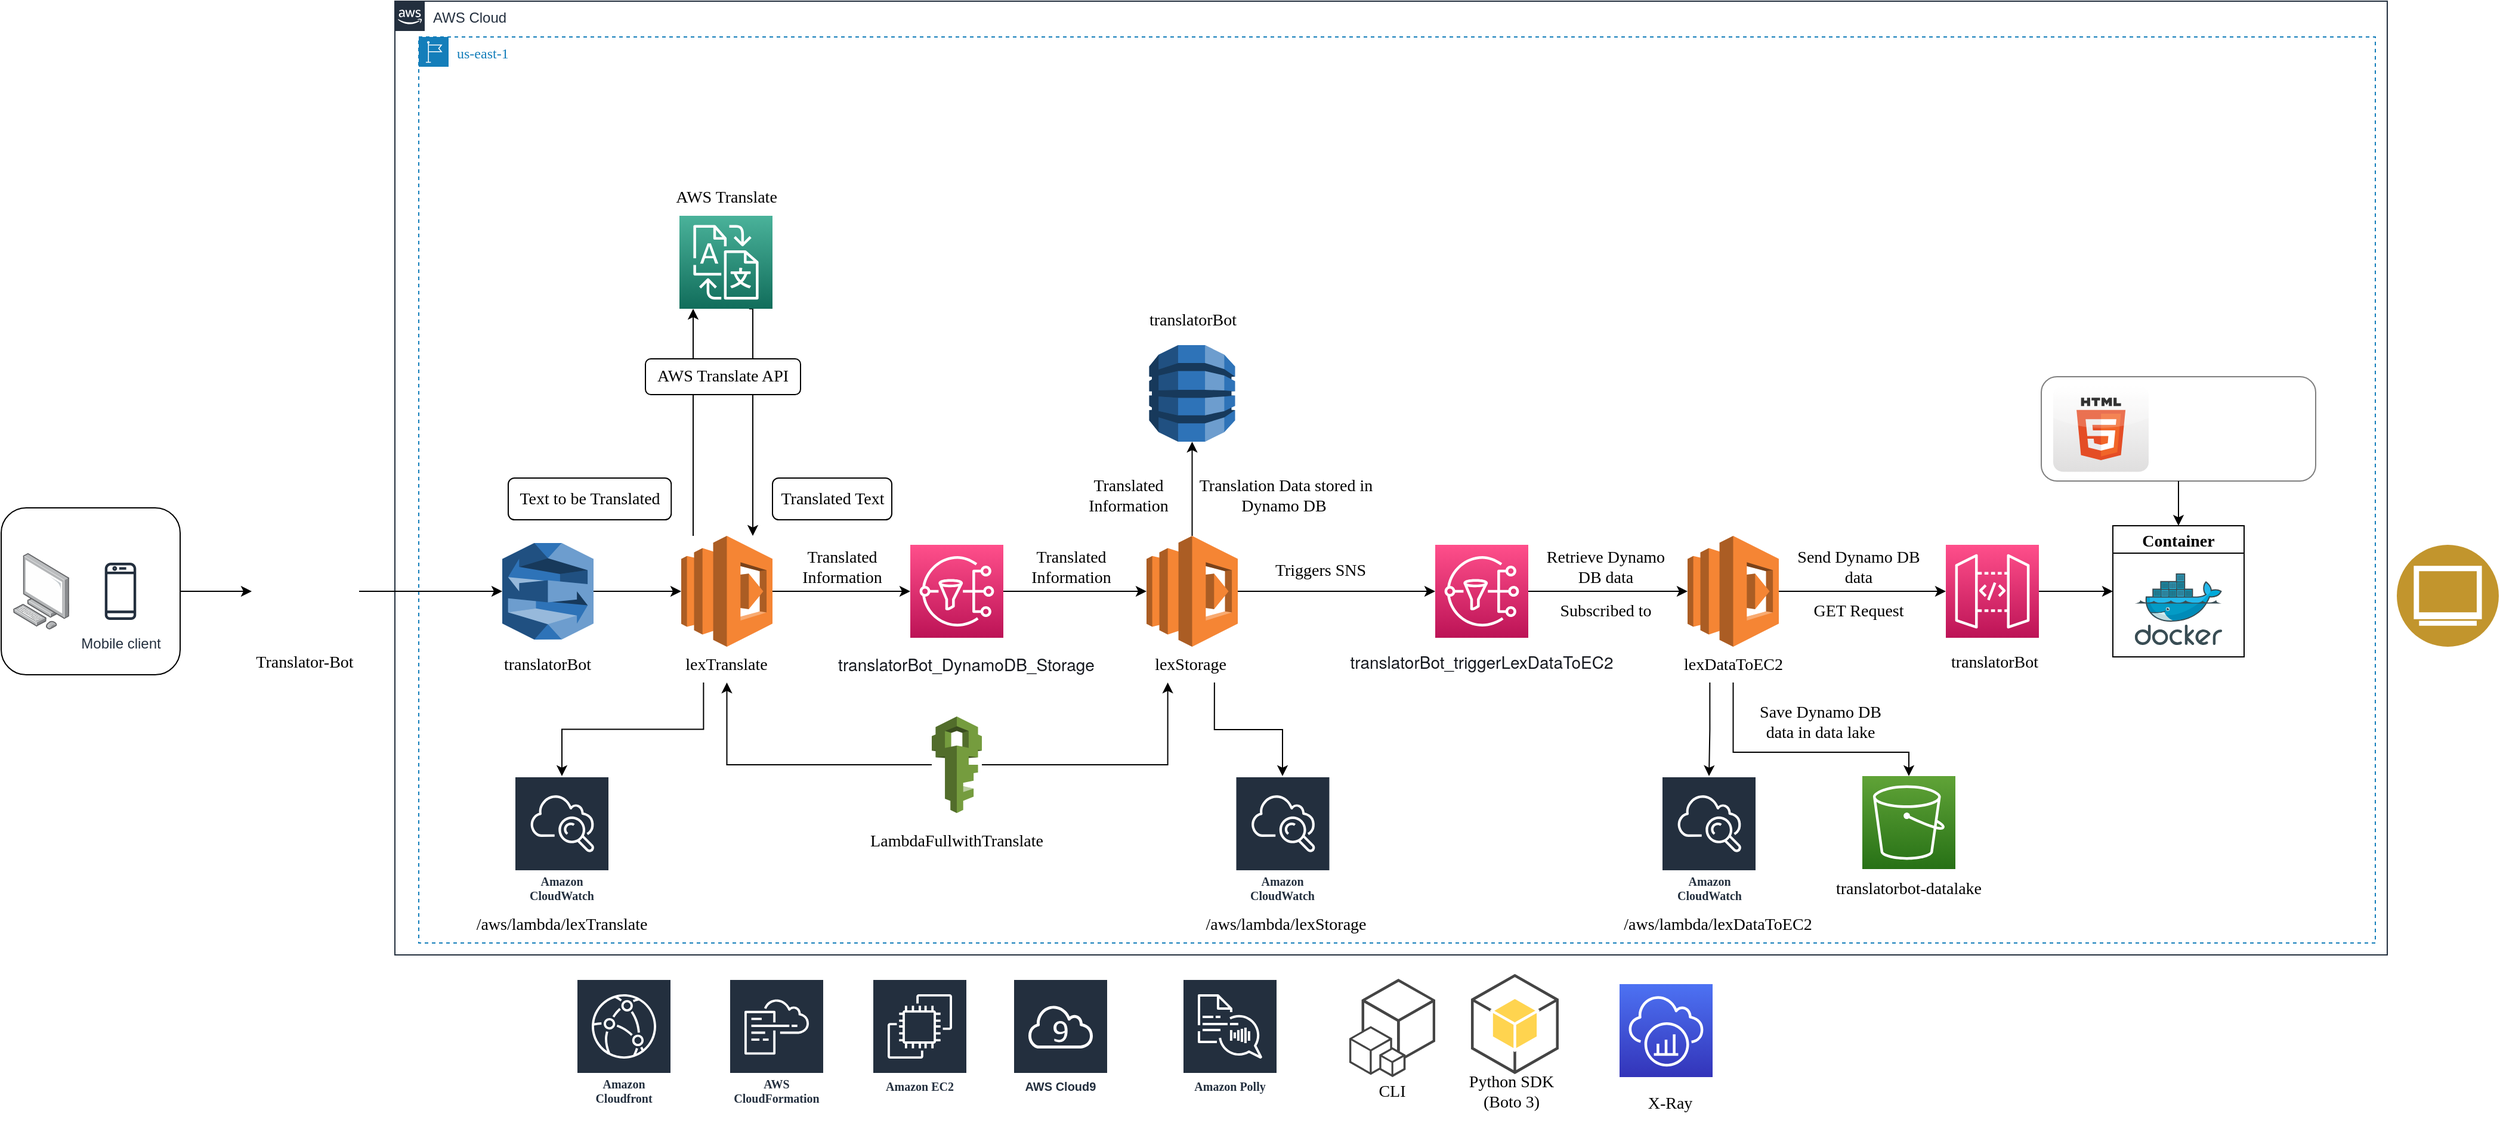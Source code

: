 <mxfile version="16.4.3" type="github">
  <diagram id="Cde-3X-1X5EVj61imLlX" name="Page-1">
    <mxGraphModel dx="1662" dy="762" grid="1" gridSize="10" guides="1" tooltips="1" connect="1" arrows="1" fold="1" page="1" pageScale="1" pageWidth="827" pageHeight="1169" math="0" shadow="0">
      <root>
        <mxCell id="0" />
        <mxCell id="1" parent="0" />
        <mxCell id="EA1YKVZXCybgp4M1fabI-1" value="AWS Cloud" style="points=[[0,0],[0.25,0],[0.5,0],[0.75,0],[1,0],[1,0.25],[1,0.5],[1,0.75],[1,1],[0.75,1],[0.5,1],[0.25,1],[0,1],[0,0.75],[0,0.5],[0,0.25]];outlineConnect=0;gradientColor=none;html=1;whiteSpace=wrap;fontSize=12;fontStyle=0;shape=mxgraph.aws4.group;grIcon=mxgraph.aws4.group_aws_cloud_alt;strokeColor=#232F3E;fillColor=none;verticalAlign=top;align=left;spacingLeft=30;fontColor=#232F3E;dashed=0;" parent="1" vertex="1">
          <mxGeometry x="390" width="1670" height="800" as="geometry" />
        </mxCell>
        <mxCell id="EA1YKVZXCybgp4M1fabI-2" value="us-east-1" style="points=[[0,0],[0.25,0],[0.5,0],[0.75,0],[1,0],[1,0.25],[1,0.5],[1,0.75],[1,1],[0.75,1],[0.5,1],[0.25,1],[0,1],[0,0.75],[0,0.5],[0,0.25]];outlineConnect=0;gradientColor=none;html=1;whiteSpace=wrap;fontSize=12;fontStyle=0;shape=mxgraph.aws4.group;grIcon=mxgraph.aws4.group_region;strokeColor=#147EBA;fillColor=none;verticalAlign=top;align=left;spacingLeft=30;fontColor=#147EBA;dashed=1;fontFamily=Tahoma;" parent="1" vertex="1">
          <mxGeometry x="410" y="30" width="1640" height="760" as="geometry" />
        </mxCell>
        <mxCell id="rzOmGo2VR9fKO25eVvpv-35" value="" style="rounded=1;whiteSpace=wrap;html=1;shadow=0;glass=0;opacity=50;" vertex="1" parent="1">
          <mxGeometry x="1770" y="315" width="230" height="87.5" as="geometry" />
        </mxCell>
        <mxCell id="rzOmGo2VR9fKO25eVvpv-29" value="" style="shape=image;html=1;verticalAlign=top;verticalLabelPosition=bottom;labelBackgroundColor=#ffffff;imageAspect=0;aspect=fixed;image=https://cdn1.iconfinder.com/data/icons/hawcons/32/700035-icon-77-document-file-css-128.png" vertex="1" parent="1">
          <mxGeometry x="1930" y="323.75" width="70" height="70" as="geometry" />
        </mxCell>
        <mxCell id="rzOmGo2VR9fKO25eVvpv-30" value="" style="shape=image;html=1;verticalAlign=top;verticalLabelPosition=bottom;labelBackgroundColor=#ffffff;imageAspect=0;aspect=fixed;image=https://cdn0.iconfinder.com/data/icons/file-names-26/512/27-128.png" vertex="1" parent="1">
          <mxGeometry x="1860" y="323.75" width="70" height="70" as="geometry" />
        </mxCell>
        <mxCell id="rzOmGo2VR9fKO25eVvpv-27" value="" style="dashed=0;outlineConnect=0;html=1;align=center;labelPosition=center;verticalLabelPosition=bottom;verticalAlign=top;shape=mxgraph.webicons.html5;gradientColor=#DFDEDE" vertex="1" parent="1">
          <mxGeometry x="1780" y="322.75" width="80" height="72" as="geometry" />
        </mxCell>
        <mxCell id="rzOmGo2VR9fKO25eVvpv-41" value="" style="edgeStyle=orthogonalEdgeStyle;rounded=0;orthogonalLoop=1;jettySize=auto;html=1;entryX=0.5;entryY=0;entryDx=0;entryDy=0;" edge="1" parent="1" source="rzOmGo2VR9fKO25eVvpv-35" target="UKweu5wvskNlFkjZEGn7-52">
          <mxGeometry relative="1" as="geometry" />
        </mxCell>
        <mxCell id="UKweu5wvskNlFkjZEGn7-3" value="" style="edgeStyle=orthogonalEdgeStyle;rounded=0;orthogonalLoop=1;jettySize=auto;html=1;fontFamily=Tahoma;fontSize=14;" parent="1" source="mrodCyjBKe6o-l9PmYg6-1" target="mrodCyjBKe6o-l9PmYg6-2" edge="1">
          <mxGeometry relative="1" as="geometry" />
        </mxCell>
        <mxCell id="mrodCyjBKe6o-l9PmYg6-1" value="" style="outlineConnect=0;dashed=0;verticalLabelPosition=bottom;verticalAlign=top;align=center;html=1;shape=mxgraph.aws3.lex;fillColor=#2E73B8;gradientColor=none;" parent="1" vertex="1">
          <mxGeometry x="480" y="454.5" width="76.5" height="81" as="geometry" />
        </mxCell>
        <mxCell id="UKweu5wvskNlFkjZEGn7-14" value="" style="edgeStyle=orthogonalEdgeStyle;rounded=0;orthogonalLoop=1;jettySize=auto;html=1;fontFamily=Tahoma;fontSize=14;" parent="1" source="mrodCyjBKe6o-l9PmYg6-2" target="mrodCyjBKe6o-l9PmYg6-4" edge="1">
          <mxGeometry relative="1" as="geometry">
            <Array as="points">
              <mxPoint x="640" y="410" />
              <mxPoint x="640" y="410" />
            </Array>
            <mxPoint x="640" y="378" as="targetPoint" />
          </mxGeometry>
        </mxCell>
        <mxCell id="UKweu5wvskNlFkjZEGn7-23" style="edgeStyle=orthogonalEdgeStyle;rounded=0;orthogonalLoop=1;jettySize=auto;html=1;fontFamily=Tahoma;fontSize=14;entryX=0;entryY=0.5;entryDx=0;entryDy=0;entryPerimeter=0;" parent="1" source="mrodCyjBKe6o-l9PmYg6-2" target="UKweu5wvskNlFkjZEGn7-4" edge="1">
          <mxGeometry relative="1" as="geometry" />
        </mxCell>
        <mxCell id="mrodCyjBKe6o-l9PmYg6-2" value="" style="outlineConnect=0;dashed=0;verticalLabelPosition=bottom;verticalAlign=top;align=center;html=1;shape=mxgraph.aws3.lambda;fillColor=#F58534;gradientColor=none;" parent="1" vertex="1">
          <mxGeometry x="630" y="448.5" width="76.5" height="93" as="geometry" />
        </mxCell>
        <mxCell id="UKweu5wvskNlFkjZEGn7-17" value="" style="edgeStyle=orthogonalEdgeStyle;rounded=0;orthogonalLoop=1;jettySize=auto;html=1;fontFamily=Tahoma;fontSize=14;exitX=0.75;exitY=1;exitDx=0;exitDy=0;exitPerimeter=0;" parent="1" source="mrodCyjBKe6o-l9PmYg6-4" target="mrodCyjBKe6o-l9PmYg6-2" edge="1">
          <mxGeometry relative="1" as="geometry">
            <Array as="points">
              <mxPoint x="690" y="258" />
            </Array>
            <mxPoint x="690" y="378" as="sourcePoint" />
          </mxGeometry>
        </mxCell>
        <mxCell id="mrodCyjBKe6o-l9PmYg6-4" value="" style="sketch=0;points=[[0,0,0],[0.25,0,0],[0.5,0,0],[0.75,0,0],[1,0,0],[0,1,0],[0.25,1,0],[0.5,1,0],[0.75,1,0],[1,1,0],[0,0.25,0],[0,0.5,0],[0,0.75,0],[1,0.25,0],[1,0.5,0],[1,0.75,0]];outlineConnect=0;fontColor=#232F3E;gradientColor=#4AB29A;gradientDirection=north;fillColor=#116D5B;strokeColor=#ffffff;dashed=0;verticalLabelPosition=bottom;verticalAlign=top;align=center;html=1;fontSize=12;fontStyle=0;aspect=fixed;shape=mxgraph.aws4.resourceIcon;resIcon=mxgraph.aws4.translate;" parent="1" vertex="1">
          <mxGeometry x="628.5" y="180" width="78" height="78" as="geometry" />
        </mxCell>
        <mxCell id="sKFou9yZOoE1EBQb0Xwh-3" style="edgeStyle=orthogonalEdgeStyle;rounded=0;orthogonalLoop=1;jettySize=auto;html=1;exitX=0.25;exitY=1;exitDx=0;exitDy=0;" parent="1" source="UKweu5wvskNlFkjZEGn7-1" target="UKweu5wvskNlFkjZEGn7-35" edge="1">
          <mxGeometry relative="1" as="geometry" />
        </mxCell>
        <mxCell id="UKweu5wvskNlFkjZEGn7-1" value="lexTranslate" style="text;html=1;strokeColor=none;fillColor=none;align=center;verticalAlign=middle;whiteSpace=wrap;rounded=0;fontFamily=Tahoma;fontStyle=0;fontSize=14;" parent="1" vertex="1">
          <mxGeometry x="629.13" y="541.5" width="78.25" height="30" as="geometry" />
        </mxCell>
        <mxCell id="UKweu5wvskNlFkjZEGn7-2" value="translatorBot" style="text;html=1;strokeColor=none;fillColor=none;align=center;verticalAlign=middle;whiteSpace=wrap;rounded=0;fontFamily=Tahoma;fontStyle=0;fontSize=14;" parent="1" vertex="1">
          <mxGeometry x="479.12" y="541.5" width="78.25" height="30" as="geometry" />
        </mxCell>
        <mxCell id="UKweu5wvskNlFkjZEGn7-27" value="" style="edgeStyle=orthogonalEdgeStyle;rounded=0;orthogonalLoop=1;jettySize=auto;html=1;fontFamily=Tahoma;fontSize=14;" parent="1" source="UKweu5wvskNlFkjZEGn7-4" target="UKweu5wvskNlFkjZEGn7-26" edge="1">
          <mxGeometry relative="1" as="geometry" />
        </mxCell>
        <mxCell id="UKweu5wvskNlFkjZEGn7-4" value="" style="sketch=0;points=[[0,0,0],[0.25,0,0],[0.5,0,0],[0.75,0,0],[1,0,0],[0,1,0],[0.25,1,0],[0.5,1,0],[0.75,1,0],[1,1,0],[0,0.25,0],[0,0.5,0],[0,0.75,0],[1,0.25,0],[1,0.5,0],[1,0.75,0]];outlineConnect=0;fontColor=#232F3E;gradientColor=#FF4F8B;gradientDirection=north;fillColor=#BC1356;strokeColor=#ffffff;dashed=0;verticalLabelPosition=bottom;verticalAlign=top;align=center;html=1;fontSize=12;fontStyle=0;aspect=fixed;shape=mxgraph.aws4.resourceIcon;resIcon=mxgraph.aws4.sns;fontFamily=Tahoma;" parent="1" vertex="1">
          <mxGeometry x="822" y="456" width="78" height="78" as="geometry" />
        </mxCell>
        <mxCell id="UKweu5wvskNlFkjZEGn7-11" value="" style="edgeStyle=orthogonalEdgeStyle;rounded=0;orthogonalLoop=1;jettySize=auto;html=1;fontFamily=Tahoma;fontSize=14;" parent="1" source="UKweu5wvskNlFkjZEGn7-7" target="UKweu5wvskNlFkjZEGn7-1" edge="1">
          <mxGeometry relative="1" as="geometry" />
        </mxCell>
        <mxCell id="UKweu5wvskNlFkjZEGn7-33" style="edgeStyle=orthogonalEdgeStyle;rounded=0;orthogonalLoop=1;jettySize=auto;html=1;entryX=0.25;entryY=1;entryDx=0;entryDy=0;fontFamily=Tahoma;fontSize=14;" parent="1" source="UKweu5wvskNlFkjZEGn7-7" target="UKweu5wvskNlFkjZEGn7-31" edge="1">
          <mxGeometry relative="1" as="geometry" />
        </mxCell>
        <mxCell id="UKweu5wvskNlFkjZEGn7-7" value="" style="outlineConnect=0;dashed=0;verticalLabelPosition=bottom;verticalAlign=top;align=center;html=1;shape=mxgraph.aws3.iam;fillColor=#759C3E;gradientColor=none;fontFamily=Tahoma;fontSize=14;" parent="1" vertex="1">
          <mxGeometry x="840" y="600" width="42" height="81" as="geometry" />
        </mxCell>
        <mxCell id="UKweu5wvskNlFkjZEGn7-10" value="LambdaFullwithTranslate" style="text;html=1;strokeColor=none;fillColor=none;align=center;verticalAlign=middle;whiteSpace=wrap;rounded=0;fontFamily=Tahoma;fontStyle=0;fontSize=14;" parent="1" vertex="1">
          <mxGeometry x="821.75" y="690" width="78.25" height="30" as="geometry" />
        </mxCell>
        <mxCell id="UKweu5wvskNlFkjZEGn7-12" value="" style="outlineConnect=0;dashed=0;verticalLabelPosition=bottom;verticalAlign=top;align=center;html=1;shape=mxgraph.aws3.dynamo_db;fillColor=#2E73B8;gradientColor=none;fontFamily=Tahoma;fontSize=14;" parent="1" vertex="1">
          <mxGeometry x="1022.25" y="288.5" width="72" height="81" as="geometry" />
        </mxCell>
        <mxCell id="UKweu5wvskNlFkjZEGn7-13" value="AWS Translate" style="text;html=1;strokeColor=none;fillColor=none;align=center;verticalAlign=middle;whiteSpace=wrap;rounded=0;fontFamily=Tahoma;fontStyle=0;fontSize=14;" parent="1" vertex="1">
          <mxGeometry x="621.63" y="150" width="91.75" height="30" as="geometry" />
        </mxCell>
        <mxCell id="UKweu5wvskNlFkjZEGn7-21" value="Translated Text" style="rounded=1;whiteSpace=wrap;html=1;fontFamily=Tahoma;fontSize=14;" parent="1" vertex="1">
          <mxGeometry x="706.5" y="400" width="100" height="35" as="geometry" />
        </mxCell>
        <mxCell id="UKweu5wvskNlFkjZEGn7-22" value="Text to be Translated" style="rounded=1;whiteSpace=wrap;html=1;fontFamily=Tahoma;fontSize=14;" parent="1" vertex="1">
          <mxGeometry x="485.01" y="400" width="136.62" height="35" as="geometry" />
        </mxCell>
        <mxCell id="UKweu5wvskNlFkjZEGn7-25" value="Translated &lt;br&gt;Information" style="text;html=1;strokeColor=none;fillColor=none;align=center;verticalAlign=middle;whiteSpace=wrap;rounded=0;fontFamily=Tahoma;fontStyle=0;fontSize=14;" parent="1" vertex="1">
          <mxGeometry x="690" y="460" width="150" height="30" as="geometry" />
        </mxCell>
        <mxCell id="rzOmGo2VR9fKO25eVvpv-19" value="" style="edgeStyle=orthogonalEdgeStyle;rounded=0;orthogonalLoop=1;jettySize=auto;html=1;entryX=0.5;entryY=1;entryDx=0;entryDy=0;entryPerimeter=0;" edge="1" parent="1" source="UKweu5wvskNlFkjZEGn7-26" target="UKweu5wvskNlFkjZEGn7-12">
          <mxGeometry relative="1" as="geometry" />
        </mxCell>
        <mxCell id="rzOmGo2VR9fKO25eVvpv-45" value="" style="edgeStyle=orthogonalEdgeStyle;rounded=0;orthogonalLoop=1;jettySize=auto;html=1;" edge="1" parent="1" source="UKweu5wvskNlFkjZEGn7-26" target="rzOmGo2VR9fKO25eVvpv-44">
          <mxGeometry relative="1" as="geometry" />
        </mxCell>
        <mxCell id="UKweu5wvskNlFkjZEGn7-26" value="" style="outlineConnect=0;dashed=0;verticalLabelPosition=bottom;verticalAlign=top;align=center;html=1;shape=mxgraph.aws3.lambda;fillColor=#F58534;gradientColor=none;" parent="1" vertex="1">
          <mxGeometry x="1020" y="448.5" width="76.5" height="93" as="geometry" />
        </mxCell>
        <mxCell id="UKweu5wvskNlFkjZEGn7-29" value="&lt;span style=&quot;color: rgb(22 , 25 , 31) ; font-family: &amp;#34;amazon ember&amp;#34; , &amp;#34;helvetica neue&amp;#34; , &amp;#34;roboto&amp;#34; , &amp;#34;arial&amp;#34; , sans-serif ; background-color: rgb(255 , 255 , 255)&quot;&gt;translatorBot_DynamoDB_Storage&lt;/span&gt;" style="text;html=1;strokeColor=none;fillColor=none;align=center;verticalAlign=middle;whiteSpace=wrap;rounded=0;fontFamily=Tahoma;fontStyle=0;fontSize=14;" parent="1" vertex="1">
          <mxGeometry x="829.75" y="541.5" width="78.25" height="30" as="geometry" />
        </mxCell>
        <mxCell id="UKweu5wvskNlFkjZEGn7-30" value="Translated&lt;br&gt;Information" style="text;html=1;strokeColor=none;fillColor=none;align=center;verticalAlign=middle;whiteSpace=wrap;rounded=0;fontFamily=Tahoma;fontStyle=0;fontSize=14;" parent="1" vertex="1">
          <mxGeometry x="882" y="460" width="150" height="30" as="geometry" />
        </mxCell>
        <mxCell id="rzOmGo2VR9fKO25eVvpv-43" value="" style="edgeStyle=orthogonalEdgeStyle;rounded=0;orthogonalLoop=1;jettySize=auto;html=1;exitX=0.75;exitY=1;exitDx=0;exitDy=0;" edge="1" parent="1" source="UKweu5wvskNlFkjZEGn7-31" target="UKweu5wvskNlFkjZEGn7-37">
          <mxGeometry relative="1" as="geometry">
            <Array as="points">
              <mxPoint x="1077" y="611" />
              <mxPoint x="1134" y="611" />
            </Array>
          </mxGeometry>
        </mxCell>
        <mxCell id="UKweu5wvskNlFkjZEGn7-31" value="lexStorage" style="text;html=1;strokeColor=none;fillColor=none;align=center;verticalAlign=middle;whiteSpace=wrap;rounded=0;fontFamily=Tahoma;fontStyle=0;fontSize=14;" parent="1" vertex="1">
          <mxGeometry x="1018.25" y="541.5" width="78.25" height="30" as="geometry" />
        </mxCell>
        <mxCell id="UKweu5wvskNlFkjZEGn7-32" value="Translated&lt;br&gt;Information" style="text;html=1;strokeColor=none;fillColor=none;align=center;verticalAlign=middle;whiteSpace=wrap;rounded=0;fontFamily=Tahoma;fontStyle=0;fontSize=14;" parent="1" vertex="1">
          <mxGeometry x="930" y="400" width="150" height="30" as="geometry" />
        </mxCell>
        <mxCell id="UKweu5wvskNlFkjZEGn7-34" value="translatorBot" style="text;html=1;strokeColor=none;fillColor=none;align=center;verticalAlign=middle;whiteSpace=wrap;rounded=0;fontFamily=Tahoma;fontStyle=0;fontSize=14;" parent="1" vertex="1">
          <mxGeometry x="1020" y="252.5" width="78.25" height="30" as="geometry" />
        </mxCell>
        <mxCell id="UKweu5wvskNlFkjZEGn7-35" value="Amazon CloudWatch" style="sketch=0;outlineConnect=0;fontColor=#232F3E;gradientColor=none;strokeColor=#ffffff;fillColor=#232F3E;dashed=0;verticalLabelPosition=middle;verticalAlign=bottom;align=center;html=1;whiteSpace=wrap;fontSize=10;fontStyle=1;spacing=3;shape=mxgraph.aws4.productIcon;prIcon=mxgraph.aws4.cloudwatch;fontFamily=Tahoma;" parent="1" vertex="1">
          <mxGeometry x="490" y="650" width="80" height="110" as="geometry" />
        </mxCell>
        <mxCell id="UKweu5wvskNlFkjZEGn7-37" value="Amazon CloudWatch" style="sketch=0;outlineConnect=0;fontColor=#232F3E;gradientColor=none;strokeColor=#ffffff;fillColor=#232F3E;dashed=0;verticalLabelPosition=middle;verticalAlign=bottom;align=center;html=1;whiteSpace=wrap;fontSize=10;fontStyle=1;spacing=3;shape=mxgraph.aws4.productIcon;prIcon=mxgraph.aws4.cloudwatch;fontFamily=Tahoma;" parent="1" vertex="1">
          <mxGeometry x="1094.25" y="650" width="80" height="110" as="geometry" />
        </mxCell>
        <mxCell id="UKweu5wvskNlFkjZEGn7-40" value="/aws/lambda/lexTranslate" style="text;html=1;strokeColor=none;fillColor=none;align=center;verticalAlign=middle;whiteSpace=wrap;rounded=0;fontFamily=Tahoma;fontStyle=0;fontSize=14;" parent="1" vertex="1">
          <mxGeometry x="490.88" y="760" width="78.25" height="30" as="geometry" />
        </mxCell>
        <mxCell id="UKweu5wvskNlFkjZEGn7-42" value="/aws/lambda/lexStorage" style="text;html=1;strokeColor=none;fillColor=none;align=center;verticalAlign=middle;whiteSpace=wrap;rounded=0;fontFamily=Tahoma;fontStyle=0;fontSize=14;" parent="1" vertex="1">
          <mxGeometry x="1098.25" y="760" width="78.25" height="30" as="geometry" />
        </mxCell>
        <mxCell id="UKweu5wvskNlFkjZEGn7-46" value="Amazon Cloudfront" style="sketch=0;outlineConnect=0;fontColor=#232F3E;gradientColor=none;strokeColor=#ffffff;fillColor=#232F3E;dashed=0;verticalLabelPosition=middle;verticalAlign=bottom;align=center;html=1;whiteSpace=wrap;fontSize=10;fontStyle=1;spacing=3;shape=mxgraph.aws4.productIcon;prIcon=mxgraph.aws4.cloudfront;fontFamily=Tahoma;" parent="1" vertex="1">
          <mxGeometry x="542" y="820" width="80" height="110" as="geometry" />
        </mxCell>
        <mxCell id="UKweu5wvskNlFkjZEGn7-48" value="AWS CloudFormation" style="sketch=0;outlineConnect=0;fontColor=#232F3E;gradientColor=none;strokeColor=#ffffff;fillColor=#232F3E;dashed=0;verticalLabelPosition=middle;verticalAlign=bottom;align=center;html=1;whiteSpace=wrap;fontSize=10;fontStyle=1;spacing=3;shape=mxgraph.aws4.productIcon;prIcon=mxgraph.aws4.cloudformation;fontFamily=Tahoma;" parent="1" vertex="1">
          <mxGeometry x="670" y="820" width="80" height="110" as="geometry" />
        </mxCell>
        <mxCell id="UKweu5wvskNlFkjZEGn7-50" value="Amazon EC2" style="sketch=0;outlineConnect=0;fontColor=#232F3E;gradientColor=none;strokeColor=#ffffff;fillColor=#232F3E;dashed=0;verticalLabelPosition=middle;verticalAlign=bottom;align=center;html=1;whiteSpace=wrap;fontSize=10;fontStyle=1;spacing=3;shape=mxgraph.aws4.productIcon;prIcon=mxgraph.aws4.ec2;fontFamily=Tahoma;" parent="1" vertex="1">
          <mxGeometry x="790" y="820" width="80" height="100" as="geometry" />
        </mxCell>
        <mxCell id="UKweu5wvskNlFkjZEGn7-52" value="Container" style="swimlane;fontFamily=Tahoma;fontSize=14;" parent="1" vertex="1">
          <mxGeometry x="1830" y="440" width="110" height="110" as="geometry" />
        </mxCell>
        <mxCell id="UKweu5wvskNlFkjZEGn7-51" value="" style="sketch=0;aspect=fixed;html=1;points=[];align=center;image;fontSize=12;image=img/lib/mscae/Docker.svg;fontFamily=Tahoma;" parent="UKweu5wvskNlFkjZEGn7-52" vertex="1">
          <mxGeometry x="18.41" y="40" width="73.18" height="60" as="geometry" />
        </mxCell>
        <mxCell id="UKweu5wvskNlFkjZEGn7-53" value="Amazon Polly" style="sketch=0;outlineConnect=0;fontColor=#232F3E;gradientColor=none;strokeColor=#ffffff;fillColor=#232F3E;dashed=0;verticalLabelPosition=middle;verticalAlign=bottom;align=center;html=1;whiteSpace=wrap;fontSize=10;fontStyle=1;spacing=3;shape=mxgraph.aws4.productIcon;prIcon=mxgraph.aws4.polly;fontFamily=Tahoma;" parent="1" vertex="1">
          <mxGeometry x="1050" y="820" width="80" height="100" as="geometry" />
        </mxCell>
        <mxCell id="VdarfOzmsGKDCOIK_PlB-1" value="&lt;span style=&quot;font-family: &amp;#34;tahoma&amp;#34; ; font-size: 14px&quot;&gt;AWS Translate API&lt;/span&gt;" style="rounded=1;whiteSpace=wrap;html=1;" parent="1" vertex="1">
          <mxGeometry x="600" y="300" width="130" height="30" as="geometry" />
        </mxCell>
        <mxCell id="VdarfOzmsGKDCOIK_PlB-5" style="edgeStyle=orthogonalEdgeStyle;rounded=0;orthogonalLoop=1;jettySize=auto;html=1;" parent="1" source="VdarfOzmsGKDCOIK_PlB-4" target="mrodCyjBKe6o-l9PmYg6-1" edge="1">
          <mxGeometry relative="1" as="geometry" />
        </mxCell>
        <mxCell id="VdarfOzmsGKDCOIK_PlB-4" value="" style="shape=image;html=1;verticalAlign=top;verticalLabelPosition=bottom;labelBackgroundColor=#ffffff;imageAspect=0;aspect=fixed;image=https://cdn2.iconfinder.com/data/icons/social-media-2285/512/1_Slack_colored_svg-128.png" parent="1" vertex="1">
          <mxGeometry x="270" y="450" width="90" height="90" as="geometry" />
        </mxCell>
        <mxCell id="VdarfOzmsGKDCOIK_PlB-6" value="Translator-Bot" style="text;html=1;strokeColor=none;fillColor=none;align=center;verticalAlign=middle;whiteSpace=wrap;rounded=0;fontFamily=Tahoma;fontStyle=0;fontSize=14;" parent="1" vertex="1">
          <mxGeometry x="268.88" y="540" width="91.12" height="30" as="geometry" />
        </mxCell>
        <mxCell id="rzOmGo2VR9fKO25eVvpv-51" style="edgeStyle=orthogonalEdgeStyle;rounded=0;orthogonalLoop=1;jettySize=auto;html=1;entryX=0;entryY=0.5;entryDx=0;entryDy=0;entryPerimeter=0;fontSize=12;" edge="1" parent="1" source="VdarfOzmsGKDCOIK_PlB-7" target="VdarfOzmsGKDCOIK_PlB-9">
          <mxGeometry relative="1" as="geometry" />
        </mxCell>
        <mxCell id="VdarfOzmsGKDCOIK_PlB-7" value="" style="outlineConnect=0;dashed=0;verticalLabelPosition=bottom;verticalAlign=top;align=center;html=1;shape=mxgraph.aws3.lambda;fillColor=#F58534;gradientColor=none;" parent="1" vertex="1">
          <mxGeometry x="1473.5" y="448.5" width="76.5" height="93" as="geometry" />
        </mxCell>
        <mxCell id="rzOmGo2VR9fKO25eVvpv-42" style="edgeStyle=orthogonalEdgeStyle;rounded=0;orthogonalLoop=1;jettySize=auto;html=1;entryX=0;entryY=0.5;entryDx=0;entryDy=0;" edge="1" parent="1" source="VdarfOzmsGKDCOIK_PlB-9" target="UKweu5wvskNlFkjZEGn7-52">
          <mxGeometry relative="1" as="geometry" />
        </mxCell>
        <mxCell id="VdarfOzmsGKDCOIK_PlB-9" value="" style="sketch=0;points=[[0,0,0],[0.25,0,0],[0.5,0,0],[0.75,0,0],[1,0,0],[0,1,0],[0.25,1,0],[0.5,1,0],[0.75,1,0],[1,1,0],[0,0.25,0],[0,0.5,0],[0,0.75,0],[1,0.25,0],[1,0.5,0],[1,0.75,0]];outlineConnect=0;fontColor=#232F3E;gradientColor=#FF4F8B;gradientDirection=north;fillColor=#BC1356;strokeColor=#ffffff;dashed=0;verticalLabelPosition=bottom;verticalAlign=top;align=center;html=1;fontSize=12;fontStyle=0;aspect=fixed;shape=mxgraph.aws4.resourceIcon;resIcon=mxgraph.aws4.api_gateway;" parent="1" vertex="1">
          <mxGeometry x="1690" y="456" width="78" height="78" as="geometry" />
        </mxCell>
        <mxCell id="rzOmGo2VR9fKO25eVvpv-52" value="" style="edgeStyle=orthogonalEdgeStyle;rounded=0;orthogonalLoop=1;jettySize=auto;html=1;fontSize=12;exitX=0.25;exitY=1;exitDx=0;exitDy=0;" edge="1" parent="1" source="sKFou9yZOoE1EBQb0Xwh-4" target="sKFou9yZOoE1EBQb0Xwh-17">
          <mxGeometry relative="1" as="geometry" />
        </mxCell>
        <mxCell id="rzOmGo2VR9fKO25eVvpv-53" value="" style="edgeStyle=orthogonalEdgeStyle;rounded=0;orthogonalLoop=1;jettySize=auto;html=1;fontSize=12;entryX=0.5;entryY=0;entryDx=0;entryDy=0;entryPerimeter=0;" edge="1" parent="1" source="sKFou9yZOoE1EBQb0Xwh-4" target="A36-IKuRs1dUuJYJ4YyN-14">
          <mxGeometry relative="1" as="geometry">
            <Array as="points">
              <mxPoint x="1512" y="630" />
              <mxPoint x="1659" y="630" />
            </Array>
          </mxGeometry>
        </mxCell>
        <mxCell id="sKFou9yZOoE1EBQb0Xwh-4" value="lexDataToEC2" style="text;html=1;strokeColor=none;fillColor=none;align=center;verticalAlign=middle;whiteSpace=wrap;rounded=0;fontFamily=Tahoma;fontStyle=0;fontSize=14;" parent="1" vertex="1">
          <mxGeometry x="1472.62" y="541.5" width="78.25" height="30" as="geometry" />
        </mxCell>
        <mxCell id="sKFou9yZOoE1EBQb0Xwh-12" value="Triggers SNS" style="text;html=1;strokeColor=none;fillColor=none;align=center;verticalAlign=middle;whiteSpace=wrap;rounded=0;fontFamily=Tahoma;fontStyle=0;fontSize=14;" parent="1" vertex="1">
          <mxGeometry x="1091" y="463.05" width="150" height="30" as="geometry" />
        </mxCell>
        <mxCell id="sKFou9yZOoE1EBQb0Xwh-13" value="Subscribed to" style="text;html=1;strokeColor=none;fillColor=none;align=center;verticalAlign=middle;whiteSpace=wrap;rounded=0;fontFamily=Tahoma;fontStyle=0;fontSize=14;" parent="1" vertex="1">
          <mxGeometry x="1330.0" y="496.95" width="150" height="30" as="geometry" />
        </mxCell>
        <mxCell id="sKFou9yZOoE1EBQb0Xwh-16" value="&lt;span style=&quot;color: rgb(22 , 25 , 31) ; font-family: &amp;#34;amazon ember&amp;#34; , &amp;#34;helvetica neue&amp;#34; , &amp;#34;roboto&amp;#34; , &amp;#34;arial&amp;#34; , sans-serif ; background-color: rgb(255 , 255 , 255)&quot;&gt;translatorBot_triggerLexDataToEC2&lt;/span&gt;" style="text;html=1;strokeColor=none;fillColor=none;align=center;verticalAlign=middle;whiteSpace=wrap;rounded=0;fontFamily=Tahoma;fontStyle=0;fontSize=14;" parent="1" vertex="1">
          <mxGeometry x="1262" y="540" width="78.25" height="30" as="geometry" />
        </mxCell>
        <mxCell id="sKFou9yZOoE1EBQb0Xwh-17" value="Amazon CloudWatch" style="sketch=0;outlineConnect=0;fontColor=#232F3E;gradientColor=none;strokeColor=#ffffff;fillColor=#232F3E;dashed=0;verticalLabelPosition=middle;verticalAlign=bottom;align=center;html=1;whiteSpace=wrap;fontSize=10;fontStyle=1;spacing=3;shape=mxgraph.aws4.productIcon;prIcon=mxgraph.aws4.cloudwatch;fontFamily=Tahoma;" parent="1" vertex="1">
          <mxGeometry x="1451.5" y="650" width="80" height="110" as="geometry" />
        </mxCell>
        <mxCell id="sKFou9yZOoE1EBQb0Xwh-18" value="/aws/lambda/lexDataToEC2" style="text;html=1;strokeColor=none;fillColor=none;align=center;verticalAlign=middle;whiteSpace=wrap;rounded=0;fontFamily=Tahoma;fontStyle=0;fontSize=14;" parent="1" vertex="1">
          <mxGeometry x="1460" y="760" width="78.25" height="30" as="geometry" />
        </mxCell>
        <mxCell id="sKFou9yZOoE1EBQb0Xwh-30" value="" style="edgeStyle=orthogonalEdgeStyle;rounded=0;orthogonalLoop=1;jettySize=auto;html=1;" parent="1" source="sKFou9yZOoE1EBQb0Xwh-25" target="VdarfOzmsGKDCOIK_PlB-4" edge="1">
          <mxGeometry relative="1" as="geometry" />
        </mxCell>
        <mxCell id="sKFou9yZOoE1EBQb0Xwh-25" value="" style="rounded=1;whiteSpace=wrap;html=1;" parent="1" vertex="1">
          <mxGeometry x="60" y="425" width="150" height="140" as="geometry" />
        </mxCell>
        <mxCell id="sKFou9yZOoE1EBQb0Xwh-28" value="Mobile client" style="sketch=0;outlineConnect=0;fontColor=#232F3E;gradientColor=none;strokeColor=#232F3E;fillColor=#ffffff;dashed=0;verticalLabelPosition=bottom;verticalAlign=top;align=center;html=1;fontSize=12;fontStyle=0;aspect=fixed;shape=mxgraph.aws4.resourceIcon;resIcon=mxgraph.aws4.mobile_client;" parent="1" vertex="1">
          <mxGeometry x="130" y="465" width="60" height="60" as="geometry" />
        </mxCell>
        <mxCell id="sKFou9yZOoE1EBQb0Xwh-29" value="" style="points=[];aspect=fixed;html=1;align=center;shadow=0;dashed=0;image;image=img/lib/allied_telesis/computer_and_terminals/Personal_Computer.svg;" parent="1" vertex="1">
          <mxGeometry x="70" y="463.05" width="47.15" height="63.9" as="geometry" />
        </mxCell>
        <mxCell id="A36-IKuRs1dUuJYJ4YyN-2" value="AWS Cloud9" style="sketch=0;outlineConnect=0;fontColor=#232F3E;gradientColor=none;strokeColor=#ffffff;fillColor=#232F3E;dashed=0;verticalLabelPosition=middle;verticalAlign=bottom;align=center;html=1;whiteSpace=wrap;fontSize=10;fontStyle=1;spacing=3;shape=mxgraph.aws4.productIcon;prIcon=mxgraph.aws4.cloud9;" parent="1" vertex="1">
          <mxGeometry x="908" y="820" width="80" height="100" as="geometry" />
        </mxCell>
        <mxCell id="A36-IKuRs1dUuJYJ4YyN-3" value="" style="outlineConnect=0;dashed=0;verticalLabelPosition=bottom;verticalAlign=top;align=center;html=1;shape=mxgraph.aws3.cli;fillColor=#444444;gradientColor=none;" parent="1" vertex="1">
          <mxGeometry x="1190" y="820" width="72" height="82.5" as="geometry" />
        </mxCell>
        <mxCell id="A36-IKuRs1dUuJYJ4YyN-5" value="CLI" style="text;html=1;strokeColor=none;fillColor=none;align=center;verticalAlign=middle;whiteSpace=wrap;rounded=0;fontFamily=Tahoma;fontStyle=0;fontSize=14;" parent="1" vertex="1">
          <mxGeometry x="1186.87" y="900" width="78.25" height="30" as="geometry" />
        </mxCell>
        <mxCell id="A36-IKuRs1dUuJYJ4YyN-7" value="" style="outlineConnect=0;dashed=0;verticalLabelPosition=bottom;verticalAlign=top;align=center;html=1;shape=mxgraph.aws3.android;fillColor=#FFD44F;gradientColor=none;" parent="1" vertex="1">
          <mxGeometry x="1291.99" y="816" width="73.5" height="84" as="geometry" />
        </mxCell>
        <mxCell id="A36-IKuRs1dUuJYJ4YyN-8" value="Python SDK (Boto 3)" style="text;html=1;strokeColor=none;fillColor=none;align=center;verticalAlign=middle;whiteSpace=wrap;rounded=0;fontFamily=Tahoma;fontStyle=0;fontSize=14;" parent="1" vertex="1">
          <mxGeometry x="1287.24" y="900" width="78.25" height="30" as="geometry" />
        </mxCell>
        <mxCell id="A36-IKuRs1dUuJYJ4YyN-9" value="" style="sketch=0;points=[[0,0,0],[0.25,0,0],[0.5,0,0],[0.75,0,0],[1,0,0],[0,1,0],[0.25,1,0],[0.5,1,0],[0.75,1,0],[1,1,0],[0,0.25,0],[0,0.5,0],[0,0.75,0],[1,0.25,0],[1,0.5,0],[1,0.75,0]];outlineConnect=0;fontColor=#232F3E;gradientColor=#4D72F3;gradientDirection=north;fillColor=#3334B9;strokeColor=#ffffff;dashed=0;verticalLabelPosition=bottom;verticalAlign=top;align=center;html=1;fontSize=12;fontStyle=0;aspect=fixed;shape=mxgraph.aws4.resourceIcon;resIcon=mxgraph.aws4.xray;" parent="1" vertex="1">
          <mxGeometry x="1416.5" y="824.5" width="78" height="78" as="geometry" />
        </mxCell>
        <mxCell id="A36-IKuRs1dUuJYJ4YyN-11" value="X-Ray" style="text;html=1;strokeColor=none;fillColor=none;align=center;verticalAlign=middle;whiteSpace=wrap;rounded=0;fontFamily=Tahoma;fontStyle=0;fontSize=14;" parent="1" vertex="1">
          <mxGeometry x="1420.0" y="910" width="78.25" height="30" as="geometry" />
        </mxCell>
        <mxCell id="A36-IKuRs1dUuJYJ4YyN-14" value="" style="sketch=0;points=[[0,0,0],[0.25,0,0],[0.5,0,0],[0.75,0,0],[1,0,0],[0,1,0],[0.25,1,0],[0.5,1,0],[0.75,1,0],[1,1,0],[0,0.25,0],[0,0.5,0],[0,0.75,0],[1,0.25,0],[1,0.5,0],[1,0.75,0]];outlineConnect=0;fontColor=#232F3E;gradientColor=#60A337;gradientDirection=north;fillColor=#277116;strokeColor=#ffffff;dashed=0;verticalLabelPosition=bottom;verticalAlign=top;align=center;html=1;fontSize=12;fontStyle=0;aspect=fixed;shape=mxgraph.aws4.resourceIcon;resIcon=mxgraph.aws4.s3;" parent="1" vertex="1">
          <mxGeometry x="1620" y="650" width="78" height="78" as="geometry" />
        </mxCell>
        <mxCell id="A36-IKuRs1dUuJYJ4YyN-18" value="translatorbot-datalake" style="text;html=1;strokeColor=none;fillColor=none;align=center;verticalAlign=middle;whiteSpace=wrap;rounded=0;fontFamily=Tahoma;fontStyle=0;fontSize=14;" parent="1" vertex="1">
          <mxGeometry x="1584" y="730" width="150" height="30" as="geometry" />
        </mxCell>
        <mxCell id="A36-IKuRs1dUuJYJ4YyN-19" value="&lt;font style=&quot;font-size: 14px&quot;&gt;Retrieve Dynamo &lt;br&gt;DB data&lt;/font&gt;" style="text;html=1;strokeColor=none;fillColor=none;align=center;verticalAlign=middle;whiteSpace=wrap;rounded=0;fontFamily=Tahoma;fontStyle=0;fontSize=14;" parent="1" vertex="1">
          <mxGeometry x="1330" y="460" width="150" height="30" as="geometry" />
        </mxCell>
        <mxCell id="rzOmGo2VR9fKO25eVvpv-2" value="translatorBot" style="text;html=1;strokeColor=none;fillColor=none;align=center;verticalAlign=middle;whiteSpace=wrap;rounded=0;fontFamily=Tahoma;fontStyle=0;fontSize=14;" vertex="1" parent="1">
          <mxGeometry x="1691.75" y="540" width="78.25" height="30" as="geometry" />
        </mxCell>
        <mxCell id="rzOmGo2VR9fKO25eVvpv-13" value="GET Request" style="text;html=1;strokeColor=none;fillColor=none;align=center;verticalAlign=middle;whiteSpace=wrap;rounded=0;fontFamily=Tahoma;fontStyle=0;fontSize=14;" vertex="1" parent="1">
          <mxGeometry x="1556.75" y="496.95" width="120" height="30" as="geometry" />
        </mxCell>
        <mxCell id="rzOmGo2VR9fKO25eVvpv-15" value="&lt;font style=&quot;font-size: 14px&quot;&gt;Send Dynamo DB &lt;br&gt;data&lt;/font&gt;" style="text;html=1;strokeColor=none;fillColor=none;align=center;verticalAlign=middle;whiteSpace=wrap;rounded=0;fontFamily=Tahoma;fontStyle=0;fontSize=14;" vertex="1" parent="1">
          <mxGeometry x="1541.75" y="460" width="150" height="30" as="geometry" />
        </mxCell>
        <mxCell id="rzOmGo2VR9fKO25eVvpv-17" value="&lt;font style=&quot;font-size: 14px&quot;&gt;Save Dynamo DB &lt;br&gt;data in data lake&lt;/font&gt;" style="text;html=1;strokeColor=none;fillColor=none;align=center;verticalAlign=middle;whiteSpace=wrap;rounded=0;fontFamily=Tahoma;fontStyle=0;fontSize=14;" vertex="1" parent="1">
          <mxGeometry x="1510" y="590" width="150" height="30" as="geometry" />
        </mxCell>
        <mxCell id="rzOmGo2VR9fKO25eVvpv-40" value="" style="aspect=fixed;perimeter=ellipsePerimeter;html=1;align=center;shadow=0;dashed=0;fontColor=#4277BB;labelBackgroundColor=#ffffff;fontSize=12;spacingTop=3;image;image=img/lib/ibm/users/browser.svg;" vertex="1" parent="1">
          <mxGeometry x="2068" y="456" width="85.5" height="85.5" as="geometry" />
        </mxCell>
        <mxCell id="rzOmGo2VR9fKO25eVvpv-47" value="" style="edgeStyle=orthogonalEdgeStyle;rounded=0;orthogonalLoop=1;jettySize=auto;html=1;entryX=0;entryY=0.5;entryDx=0;entryDy=0;entryPerimeter=0;" edge="1" parent="1" source="rzOmGo2VR9fKO25eVvpv-44" target="VdarfOzmsGKDCOIK_PlB-7">
          <mxGeometry relative="1" as="geometry" />
        </mxCell>
        <mxCell id="rzOmGo2VR9fKO25eVvpv-44" value="" style="sketch=0;points=[[0,0,0],[0.25,0,0],[0.5,0,0],[0.75,0,0],[1,0,0],[0,1,0],[0.25,1,0],[0.5,1,0],[0.75,1,0],[1,1,0],[0,0.25,0],[0,0.5,0],[0,0.75,0],[1,0.25,0],[1,0.5,0],[1,0.75,0]];outlineConnect=0;fontColor=#232F3E;gradientColor=#FF4F8B;gradientDirection=north;fillColor=#BC1356;strokeColor=#ffffff;dashed=0;verticalLabelPosition=bottom;verticalAlign=top;align=center;html=1;fontSize=12;fontStyle=0;aspect=fixed;shape=mxgraph.aws4.resourceIcon;resIcon=mxgraph.aws4.sns;fontFamily=Tahoma;" vertex="1" parent="1">
          <mxGeometry x="1262" y="456" width="78" height="78" as="geometry" />
        </mxCell>
        <mxCell id="rzOmGo2VR9fKO25eVvpv-54" value="Translation Data stored in Dynamo DB&amp;nbsp;" style="text;html=1;strokeColor=none;fillColor=none;align=center;verticalAlign=middle;whiteSpace=wrap;rounded=0;fontFamily=Tahoma;fontStyle=0;fontSize=14;" vertex="1" parent="1">
          <mxGeometry x="1062.38" y="400" width="150" height="30" as="geometry" />
        </mxCell>
      </root>
    </mxGraphModel>
  </diagram>
</mxfile>
